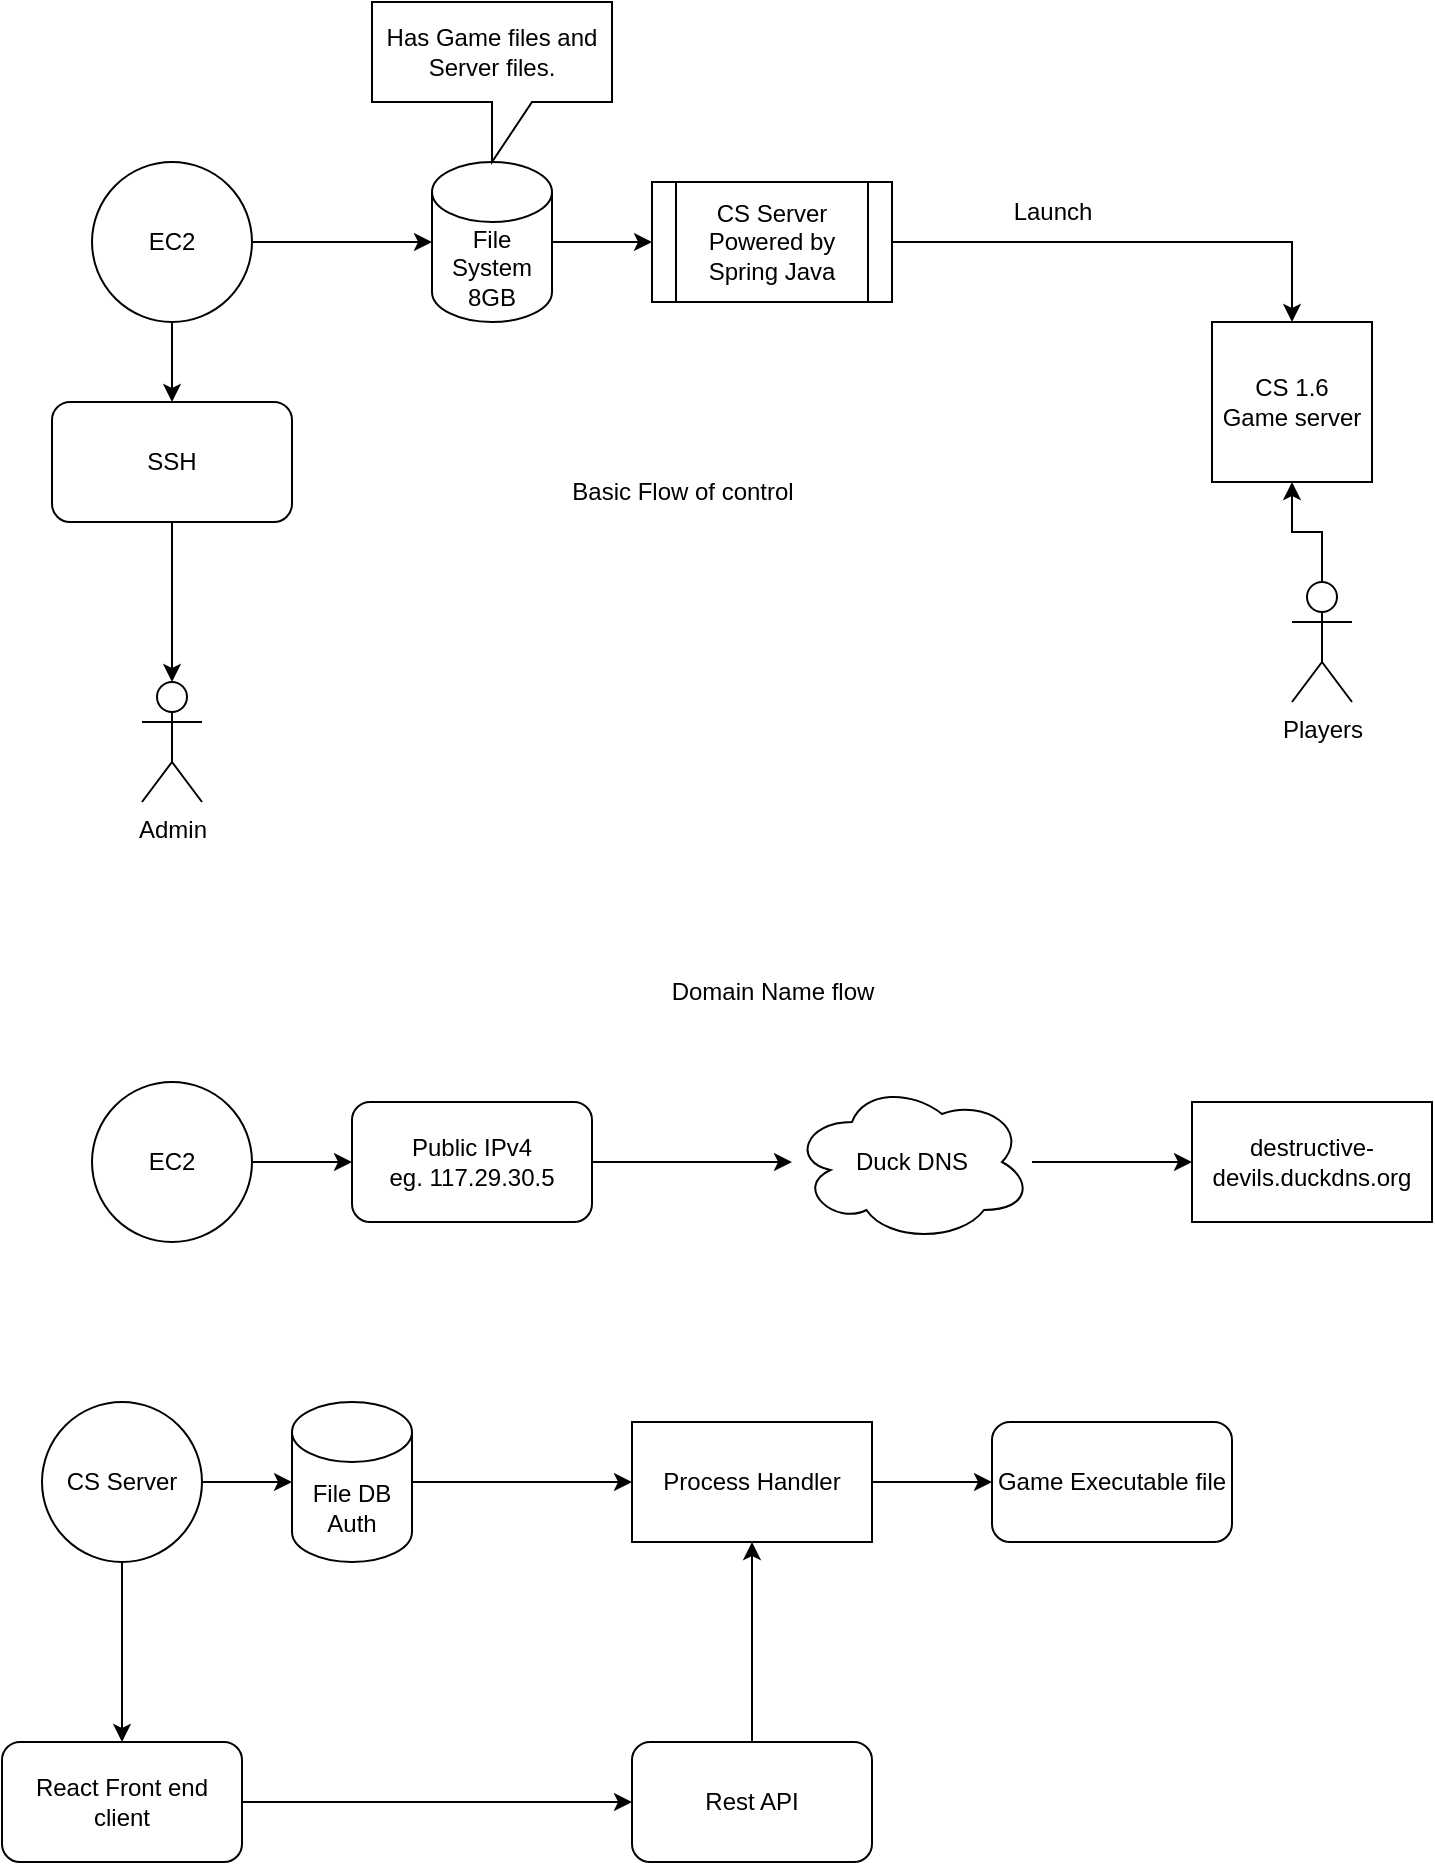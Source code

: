 <mxfile version="24.4.0" type="github">
  <diagram name="Page-1" id="jKxCIC3CsjsDpZkFH55f">
    <mxGraphModel dx="1050" dy="530" grid="1" gridSize="10" guides="1" tooltips="1" connect="1" arrows="1" fold="1" page="1" pageScale="1" pageWidth="850" pageHeight="1100" math="0" shadow="0">
      <root>
        <mxCell id="0" />
        <mxCell id="1" parent="0" />
        <mxCell id="TxiwLBzHp5xz686yuzs5-5" value="" style="edgeStyle=orthogonalEdgeStyle;rounded=0;orthogonalLoop=1;jettySize=auto;html=1;" edge="1" parent="1" source="TxiwLBzHp5xz686yuzs5-1" target="TxiwLBzHp5xz686yuzs5-3">
          <mxGeometry relative="1" as="geometry" />
        </mxCell>
        <mxCell id="TxiwLBzHp5xz686yuzs5-15" value="" style="edgeStyle=orthogonalEdgeStyle;rounded=0;orthogonalLoop=1;jettySize=auto;html=1;" edge="1" parent="1" source="TxiwLBzHp5xz686yuzs5-1" target="TxiwLBzHp5xz686yuzs5-13">
          <mxGeometry relative="1" as="geometry" />
        </mxCell>
        <mxCell id="TxiwLBzHp5xz686yuzs5-1" value="EC2" style="ellipse;whiteSpace=wrap;html=1;aspect=fixed;" vertex="1" parent="1">
          <mxGeometry x="110" y="80" width="80" height="80" as="geometry" />
        </mxCell>
        <mxCell id="TxiwLBzHp5xz686yuzs5-8" value="" style="edgeStyle=orthogonalEdgeStyle;rounded=0;orthogonalLoop=1;jettySize=auto;html=1;" edge="1" parent="1" source="TxiwLBzHp5xz686yuzs5-3" target="TxiwLBzHp5xz686yuzs5-7">
          <mxGeometry relative="1" as="geometry" />
        </mxCell>
        <mxCell id="TxiwLBzHp5xz686yuzs5-3" value="SSH" style="rounded=1;whiteSpace=wrap;html=1;" vertex="1" parent="1">
          <mxGeometry x="90" y="200" width="120" height="60" as="geometry" />
        </mxCell>
        <mxCell id="TxiwLBzHp5xz686yuzs5-7" value="Admin" style="shape=umlActor;verticalLabelPosition=bottom;verticalAlign=top;html=1;outlineConnect=0;" vertex="1" parent="1">
          <mxGeometry x="135" y="340" width="30" height="60" as="geometry" />
        </mxCell>
        <mxCell id="TxiwLBzHp5xz686yuzs5-18" value="" style="edgeStyle=orthogonalEdgeStyle;rounded=0;orthogonalLoop=1;jettySize=auto;html=1;" edge="1" parent="1" source="TxiwLBzHp5xz686yuzs5-13" target="TxiwLBzHp5xz686yuzs5-17">
          <mxGeometry relative="1" as="geometry" />
        </mxCell>
        <mxCell id="TxiwLBzHp5xz686yuzs5-13" value="File System 8GB" style="shape=cylinder3;whiteSpace=wrap;html=1;boundedLbl=1;backgroundOutline=1;size=15;" vertex="1" parent="1">
          <mxGeometry x="280" y="80" width="60" height="80" as="geometry" />
        </mxCell>
        <mxCell id="TxiwLBzHp5xz686yuzs5-14" value="Has Game files and Server files." style="shape=callout;whiteSpace=wrap;html=1;perimeter=calloutPerimeter;" vertex="1" parent="1">
          <mxGeometry x="250" width="120" height="80" as="geometry" />
        </mxCell>
        <mxCell id="TxiwLBzHp5xz686yuzs5-20" value="" style="edgeStyle=orthogonalEdgeStyle;rounded=0;orthogonalLoop=1;jettySize=auto;html=1;" edge="1" parent="1" source="TxiwLBzHp5xz686yuzs5-17" target="TxiwLBzHp5xz686yuzs5-19">
          <mxGeometry relative="1" as="geometry" />
        </mxCell>
        <mxCell id="TxiwLBzHp5xz686yuzs5-17" value="CS Server&lt;br&gt;Powered by Spring Java" style="shape=process;whiteSpace=wrap;html=1;backgroundOutline=1;" vertex="1" parent="1">
          <mxGeometry x="390" y="90" width="120" height="60" as="geometry" />
        </mxCell>
        <mxCell id="TxiwLBzHp5xz686yuzs5-19" value="CS 1.6&lt;br&gt;Game server" style="whiteSpace=wrap;html=1;aspect=fixed;" vertex="1" parent="1">
          <mxGeometry x="670" y="160" width="80" height="80" as="geometry" />
        </mxCell>
        <mxCell id="TxiwLBzHp5xz686yuzs5-21" value="Launch" style="text;html=1;align=center;verticalAlign=middle;resizable=0;points=[];autosize=1;strokeColor=none;fillColor=none;" vertex="1" parent="1">
          <mxGeometry x="560" y="90" width="60" height="30" as="geometry" />
        </mxCell>
        <mxCell id="TxiwLBzHp5xz686yuzs5-23" value="" style="edgeStyle=orthogonalEdgeStyle;rounded=0;orthogonalLoop=1;jettySize=auto;html=1;" edge="1" parent="1" source="TxiwLBzHp5xz686yuzs5-22" target="TxiwLBzHp5xz686yuzs5-19">
          <mxGeometry relative="1" as="geometry" />
        </mxCell>
        <mxCell id="TxiwLBzHp5xz686yuzs5-22" value="Players" style="shape=umlActor;verticalLabelPosition=bottom;verticalAlign=top;html=1;outlineConnect=0;" vertex="1" parent="1">
          <mxGeometry x="710" y="290" width="30" height="60" as="geometry" />
        </mxCell>
        <mxCell id="TxiwLBzHp5xz686yuzs5-24" value="Basic Flow of control" style="text;html=1;align=center;verticalAlign=middle;resizable=0;points=[];autosize=1;strokeColor=none;fillColor=none;" vertex="1" parent="1">
          <mxGeometry x="340" y="230" width="130" height="30" as="geometry" />
        </mxCell>
        <mxCell id="TxiwLBzHp5xz686yuzs5-27" value="" style="edgeStyle=orthogonalEdgeStyle;rounded=0;orthogonalLoop=1;jettySize=auto;html=1;" edge="1" parent="1" source="TxiwLBzHp5xz686yuzs5-25" target="TxiwLBzHp5xz686yuzs5-26">
          <mxGeometry relative="1" as="geometry" />
        </mxCell>
        <mxCell id="TxiwLBzHp5xz686yuzs5-25" value="EC2" style="ellipse;whiteSpace=wrap;html=1;aspect=fixed;" vertex="1" parent="1">
          <mxGeometry x="110" y="540" width="80" height="80" as="geometry" />
        </mxCell>
        <mxCell id="TxiwLBzHp5xz686yuzs5-29" value="" style="edgeStyle=orthogonalEdgeStyle;rounded=0;orthogonalLoop=1;jettySize=auto;html=1;" edge="1" parent="1" source="TxiwLBzHp5xz686yuzs5-26" target="TxiwLBzHp5xz686yuzs5-28">
          <mxGeometry relative="1" as="geometry" />
        </mxCell>
        <mxCell id="TxiwLBzHp5xz686yuzs5-26" value="Public IPv4&lt;br&gt;eg. 117.29.30.5" style="rounded=1;whiteSpace=wrap;html=1;" vertex="1" parent="1">
          <mxGeometry x="240" y="550" width="120" height="60" as="geometry" />
        </mxCell>
        <mxCell id="TxiwLBzHp5xz686yuzs5-31" value="" style="edgeStyle=orthogonalEdgeStyle;rounded=0;orthogonalLoop=1;jettySize=auto;html=1;" edge="1" parent="1" source="TxiwLBzHp5xz686yuzs5-28" target="TxiwLBzHp5xz686yuzs5-30">
          <mxGeometry relative="1" as="geometry" />
        </mxCell>
        <mxCell id="TxiwLBzHp5xz686yuzs5-28" value="Duck DNS" style="ellipse;shape=cloud;whiteSpace=wrap;html=1;" vertex="1" parent="1">
          <mxGeometry x="460" y="540" width="120" height="80" as="geometry" />
        </mxCell>
        <mxCell id="TxiwLBzHp5xz686yuzs5-30" value="destructive-devils.duckdns.org" style="whiteSpace=wrap;html=1;" vertex="1" parent="1">
          <mxGeometry x="660" y="550" width="120" height="60" as="geometry" />
        </mxCell>
        <mxCell id="TxiwLBzHp5xz686yuzs5-32" value="Domain Name flow" style="text;html=1;align=center;verticalAlign=middle;resizable=0;points=[];autosize=1;strokeColor=none;fillColor=none;" vertex="1" parent="1">
          <mxGeometry x="390" y="480" width="120" height="30" as="geometry" />
        </mxCell>
        <mxCell id="TxiwLBzHp5xz686yuzs5-40" value="" style="edgeStyle=orthogonalEdgeStyle;rounded=0;orthogonalLoop=1;jettySize=auto;html=1;" edge="1" parent="1" source="TxiwLBzHp5xz686yuzs5-34" target="TxiwLBzHp5xz686yuzs5-39">
          <mxGeometry relative="1" as="geometry" />
        </mxCell>
        <mxCell id="TxiwLBzHp5xz686yuzs5-49" value="" style="edgeStyle=orthogonalEdgeStyle;rounded=0;orthogonalLoop=1;jettySize=auto;html=1;" edge="1" parent="1" source="TxiwLBzHp5xz686yuzs5-34" target="TxiwLBzHp5xz686yuzs5-48">
          <mxGeometry relative="1" as="geometry" />
        </mxCell>
        <mxCell id="TxiwLBzHp5xz686yuzs5-34" value="CS Server" style="ellipse;whiteSpace=wrap;html=1;aspect=fixed;" vertex="1" parent="1">
          <mxGeometry x="85" y="700" width="80" height="80" as="geometry" />
        </mxCell>
        <mxCell id="TxiwLBzHp5xz686yuzs5-38" value="" style="edgeStyle=orthogonalEdgeStyle;rounded=0;orthogonalLoop=1;jettySize=auto;html=1;" edge="1" parent="1" source="TxiwLBzHp5xz686yuzs5-35" target="TxiwLBzHp5xz686yuzs5-37">
          <mxGeometry relative="1" as="geometry" />
        </mxCell>
        <mxCell id="TxiwLBzHp5xz686yuzs5-35" value="Process Handler" style="whiteSpace=wrap;html=1;" vertex="1" parent="1">
          <mxGeometry x="380" y="710" width="120" height="60" as="geometry" />
        </mxCell>
        <mxCell id="TxiwLBzHp5xz686yuzs5-37" value="Game Executable file" style="rounded=1;whiteSpace=wrap;html=1;" vertex="1" parent="1">
          <mxGeometry x="560" y="710" width="120" height="60" as="geometry" />
        </mxCell>
        <mxCell id="TxiwLBzHp5xz686yuzs5-42" value="" style="edgeStyle=orthogonalEdgeStyle;rounded=0;orthogonalLoop=1;jettySize=auto;html=1;" edge="1" parent="1" source="TxiwLBzHp5xz686yuzs5-39" target="TxiwLBzHp5xz686yuzs5-41">
          <mxGeometry relative="1" as="geometry" />
        </mxCell>
        <mxCell id="TxiwLBzHp5xz686yuzs5-39" value="React Front end&lt;br&gt;client" style="rounded=1;whiteSpace=wrap;html=1;" vertex="1" parent="1">
          <mxGeometry x="65" y="870" width="120" height="60" as="geometry" />
        </mxCell>
        <mxCell id="TxiwLBzHp5xz686yuzs5-43" value="" style="edgeStyle=orthogonalEdgeStyle;rounded=0;orthogonalLoop=1;jettySize=auto;html=1;" edge="1" parent="1" source="TxiwLBzHp5xz686yuzs5-41" target="TxiwLBzHp5xz686yuzs5-35">
          <mxGeometry relative="1" as="geometry" />
        </mxCell>
        <mxCell id="TxiwLBzHp5xz686yuzs5-41" value="Rest API" style="whiteSpace=wrap;html=1;rounded=1;" vertex="1" parent="1">
          <mxGeometry x="380" y="870" width="120" height="60" as="geometry" />
        </mxCell>
        <mxCell id="TxiwLBzHp5xz686yuzs5-50" value="" style="edgeStyle=orthogonalEdgeStyle;rounded=0;orthogonalLoop=1;jettySize=auto;html=1;" edge="1" parent="1" source="TxiwLBzHp5xz686yuzs5-48" target="TxiwLBzHp5xz686yuzs5-35">
          <mxGeometry relative="1" as="geometry" />
        </mxCell>
        <mxCell id="TxiwLBzHp5xz686yuzs5-48" value="File DB&lt;br&gt;Auth" style="shape=cylinder3;whiteSpace=wrap;html=1;boundedLbl=1;backgroundOutline=1;size=15;" vertex="1" parent="1">
          <mxGeometry x="210" y="700" width="60" height="80" as="geometry" />
        </mxCell>
      </root>
    </mxGraphModel>
  </diagram>
</mxfile>

